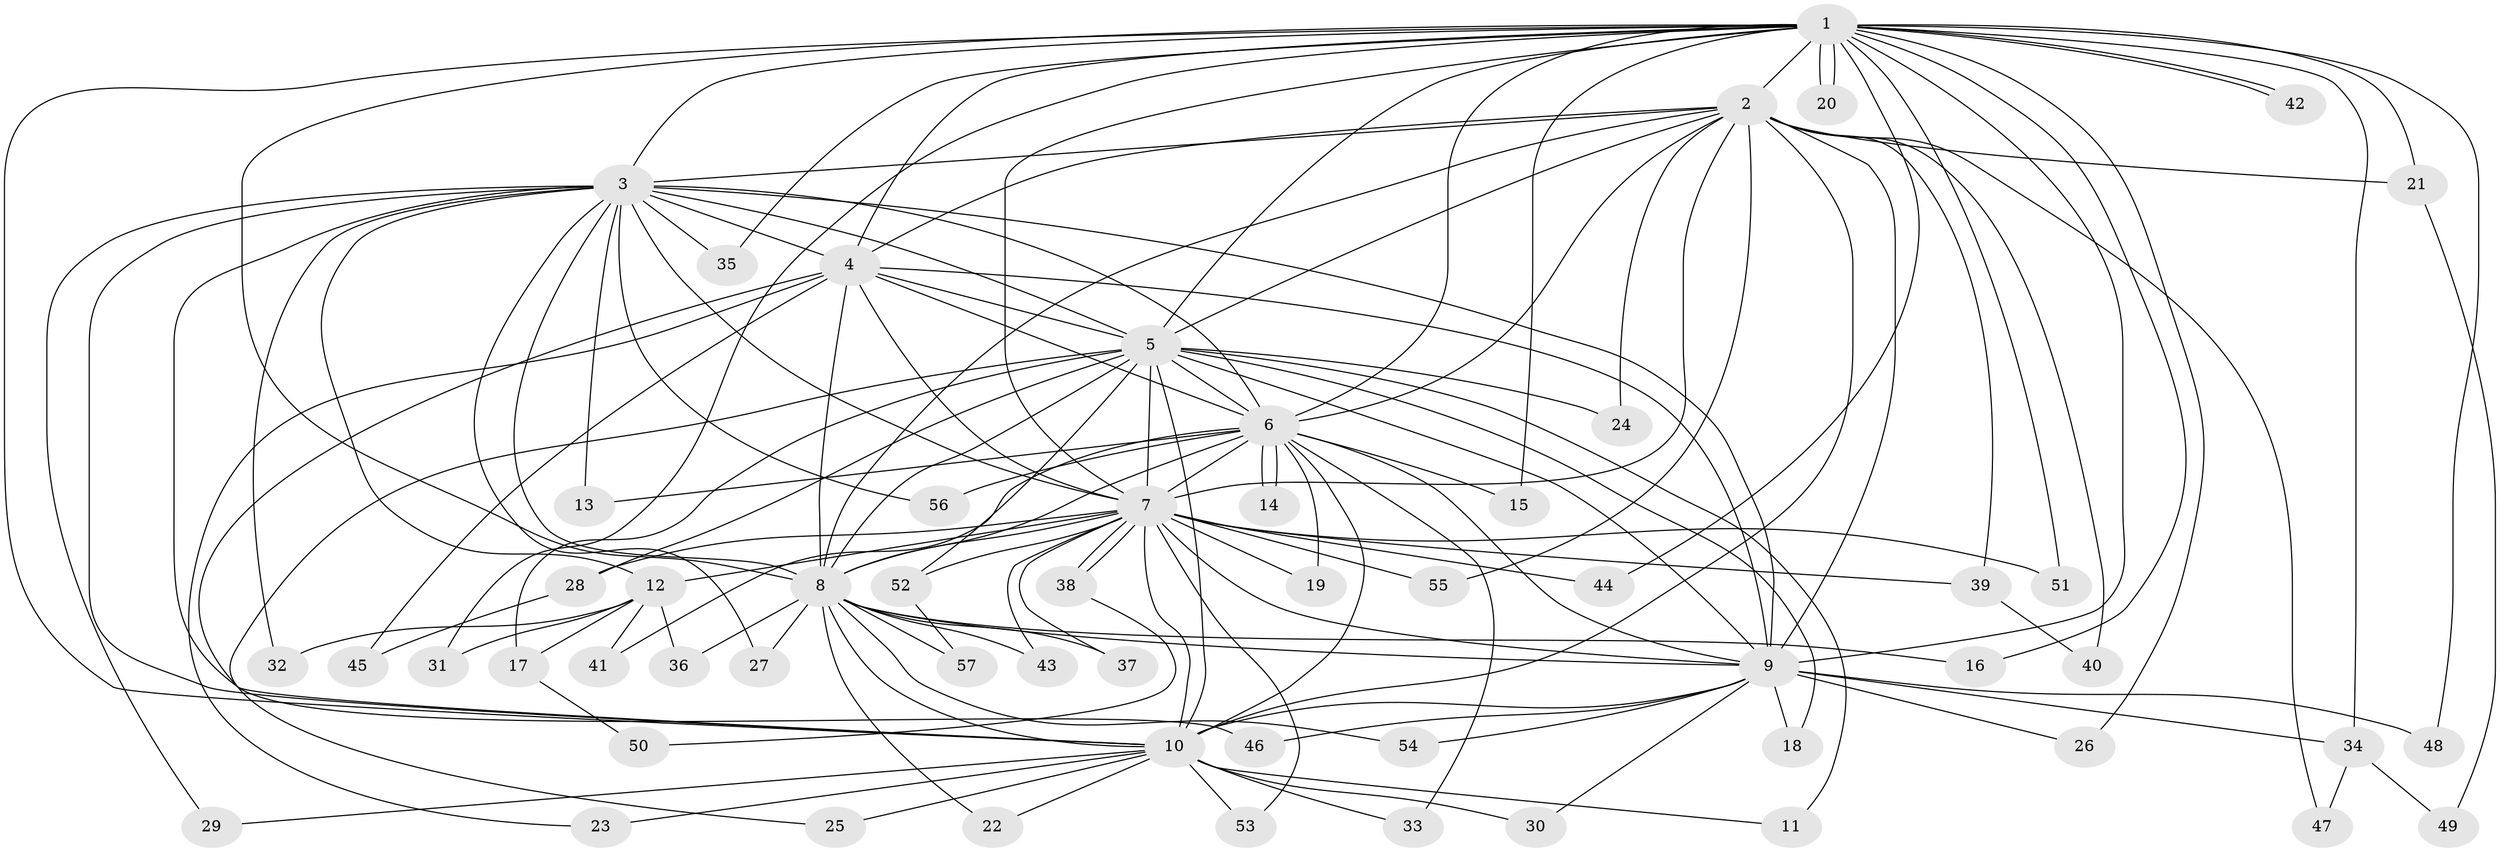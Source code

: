 // Generated by graph-tools (version 1.1) at 2025/25/03/09/25 03:25:45]
// undirected, 57 vertices, 139 edges
graph export_dot {
graph [start="1"]
  node [color=gray90,style=filled];
  1;
  2;
  3;
  4;
  5;
  6;
  7;
  8;
  9;
  10;
  11;
  12;
  13;
  14;
  15;
  16;
  17;
  18;
  19;
  20;
  21;
  22;
  23;
  24;
  25;
  26;
  27;
  28;
  29;
  30;
  31;
  32;
  33;
  34;
  35;
  36;
  37;
  38;
  39;
  40;
  41;
  42;
  43;
  44;
  45;
  46;
  47;
  48;
  49;
  50;
  51;
  52;
  53;
  54;
  55;
  56;
  57;
  1 -- 2;
  1 -- 3;
  1 -- 4;
  1 -- 5;
  1 -- 6;
  1 -- 7;
  1 -- 8;
  1 -- 9;
  1 -- 10;
  1 -- 15;
  1 -- 16;
  1 -- 20;
  1 -- 20;
  1 -- 21;
  1 -- 26;
  1 -- 31;
  1 -- 34;
  1 -- 35;
  1 -- 42;
  1 -- 42;
  1 -- 44;
  1 -- 48;
  1 -- 51;
  2 -- 3;
  2 -- 4;
  2 -- 5;
  2 -- 6;
  2 -- 7;
  2 -- 8;
  2 -- 9;
  2 -- 10;
  2 -- 21;
  2 -- 24;
  2 -- 39;
  2 -- 40;
  2 -- 47;
  2 -- 55;
  3 -- 4;
  3 -- 5;
  3 -- 6;
  3 -- 7;
  3 -- 8;
  3 -- 9;
  3 -- 10;
  3 -- 12;
  3 -- 13;
  3 -- 27;
  3 -- 29;
  3 -- 32;
  3 -- 35;
  3 -- 46;
  3 -- 56;
  4 -- 5;
  4 -- 6;
  4 -- 7;
  4 -- 8;
  4 -- 9;
  4 -- 10;
  4 -- 23;
  4 -- 45;
  5 -- 6;
  5 -- 7;
  5 -- 8;
  5 -- 9;
  5 -- 10;
  5 -- 11;
  5 -- 17;
  5 -- 18;
  5 -- 24;
  5 -- 25;
  5 -- 28;
  5 -- 52;
  6 -- 7;
  6 -- 8;
  6 -- 9;
  6 -- 10;
  6 -- 13;
  6 -- 14;
  6 -- 14;
  6 -- 15;
  6 -- 19;
  6 -- 33;
  6 -- 41;
  6 -- 56;
  7 -- 8;
  7 -- 9;
  7 -- 10;
  7 -- 12;
  7 -- 19;
  7 -- 28;
  7 -- 37;
  7 -- 38;
  7 -- 38;
  7 -- 39;
  7 -- 43;
  7 -- 44;
  7 -- 51;
  7 -- 52;
  7 -- 53;
  7 -- 55;
  8 -- 9;
  8 -- 10;
  8 -- 16;
  8 -- 22;
  8 -- 27;
  8 -- 36;
  8 -- 37;
  8 -- 43;
  8 -- 54;
  8 -- 57;
  9 -- 10;
  9 -- 18;
  9 -- 26;
  9 -- 30;
  9 -- 34;
  9 -- 46;
  9 -- 48;
  9 -- 54;
  10 -- 11;
  10 -- 22;
  10 -- 23;
  10 -- 25;
  10 -- 29;
  10 -- 30;
  10 -- 33;
  10 -- 53;
  12 -- 17;
  12 -- 31;
  12 -- 32;
  12 -- 36;
  12 -- 41;
  17 -- 50;
  21 -- 49;
  28 -- 45;
  34 -- 47;
  34 -- 49;
  38 -- 50;
  39 -- 40;
  52 -- 57;
}
